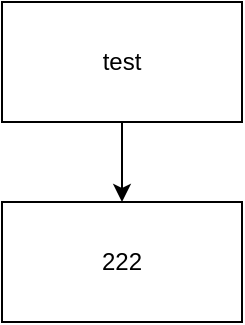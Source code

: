 <mxfile version="24.7.17">
  <diagram name="第 1 页" id="-4dEu4dFKp2Qw11MW8Xf">
    <mxGraphModel dx="1434" dy="738" grid="1" gridSize="10" guides="1" tooltips="1" connect="1" arrows="1" fold="1" page="1" pageScale="1" pageWidth="827" pageHeight="1169" math="0" shadow="0">
      <root>
        <mxCell id="0" />
        <mxCell id="1" parent="0" />
        <mxCell id="BBV8aeRrjwerZ8JAw8wN-3" value="" style="edgeStyle=orthogonalEdgeStyle;rounded=0;orthogonalLoop=1;jettySize=auto;html=1;" parent="1" source="BBV8aeRrjwerZ8JAw8wN-1" target="BBV8aeRrjwerZ8JAw8wN-2" edge="1">
          <mxGeometry relative="1" as="geometry" />
        </mxCell>
        <mxCell id="BBV8aeRrjwerZ8JAw8wN-1" value="test" style="rounded=0;whiteSpace=wrap;html=1;" parent="1" vertex="1">
          <mxGeometry x="160" y="160" width="120" height="60" as="geometry" />
        </mxCell>
        <mxCell id="BBV8aeRrjwerZ8JAw8wN-2" value="222" style="rounded=0;whiteSpace=wrap;html=1;" parent="1" vertex="1">
          <mxGeometry x="160" y="260" width="120" height="60" as="geometry" />
        </mxCell>
      </root>
    </mxGraphModel>
  </diagram>
</mxfile>
